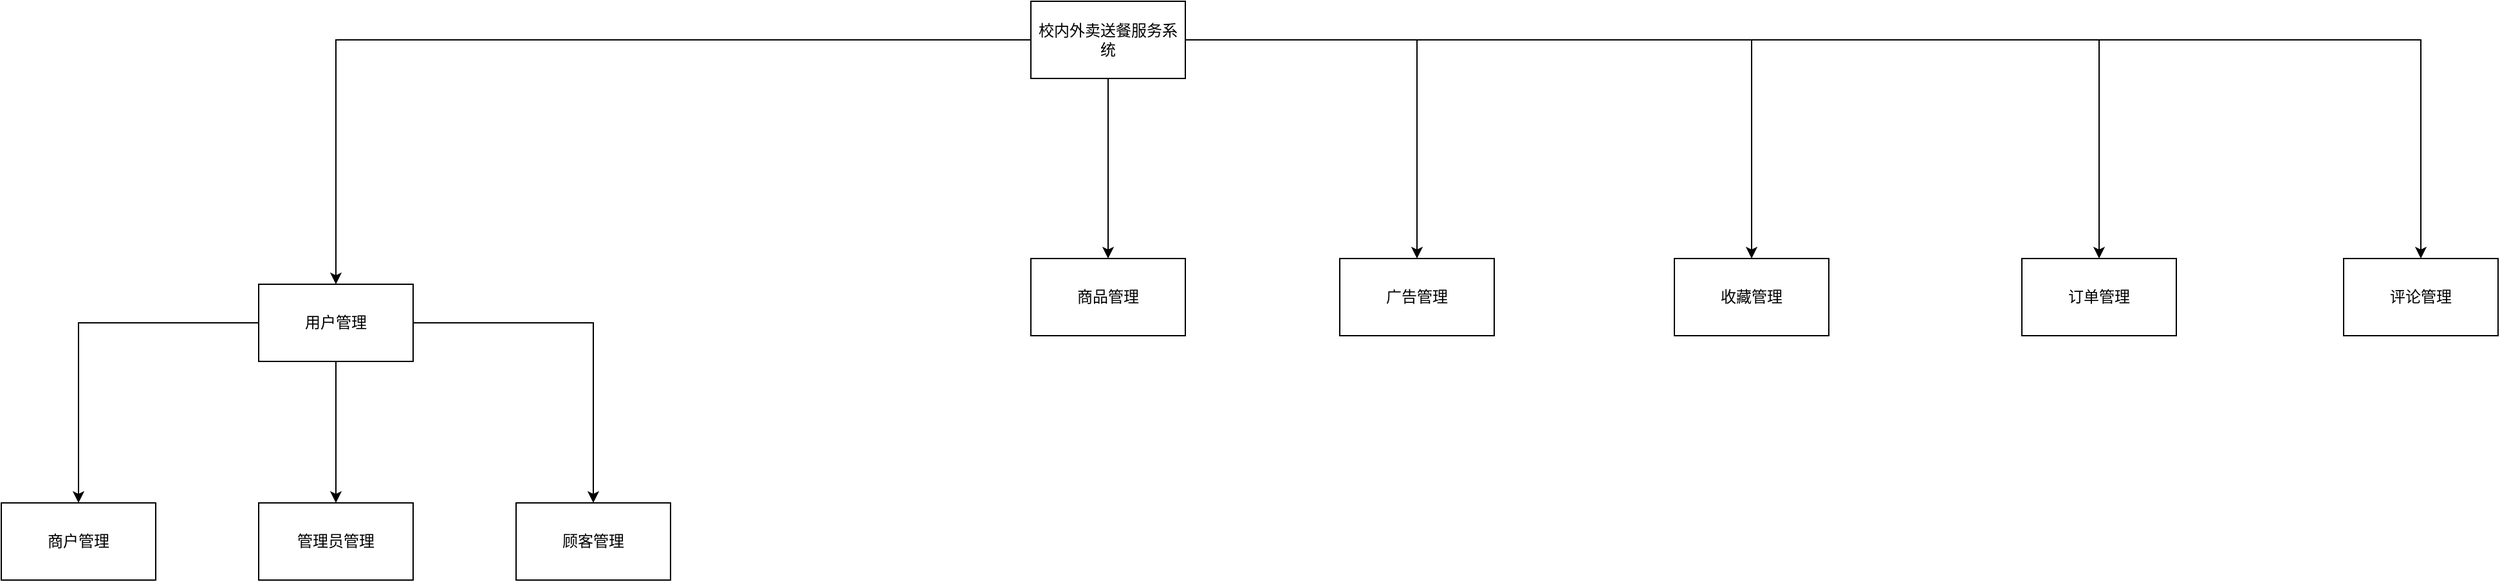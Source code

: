 <mxfile version="22.1.17" type="github">
  <diagram name="功能模块图" id="UFNNuf7H4DtbvUk9X_Pl">
    <mxGraphModel dx="2854" dy="1154" grid="1" gridSize="10" guides="1" tooltips="1" connect="1" arrows="1" fold="1" page="1" pageScale="1" pageWidth="850" pageHeight="1100" math="0" shadow="0">
      <root>
        <mxCell id="0" />
        <mxCell id="1" parent="0" />
        <mxCell id="dTfk0oyw1fVU7MO5Swph-3" value="" style="edgeStyle=orthogonalEdgeStyle;rounded=0;orthogonalLoop=1;jettySize=auto;html=1;" parent="1" source="dTfk0oyw1fVU7MO5Swph-1" target="dTfk0oyw1fVU7MO5Swph-2" edge="1">
          <mxGeometry relative="1" as="geometry" />
        </mxCell>
        <mxCell id="bxX21ySd8l-AX6qWNf9H-4" value="" style="edgeStyle=orthogonalEdgeStyle;rounded=0;orthogonalLoop=1;jettySize=auto;html=1;" parent="1" source="dTfk0oyw1fVU7MO5Swph-1" target="bxX21ySd8l-AX6qWNf9H-3" edge="1">
          <mxGeometry relative="1" as="geometry" />
        </mxCell>
        <mxCell id="bxX21ySd8l-AX6qWNf9H-6" value="" style="edgeStyle=orthogonalEdgeStyle;rounded=0;orthogonalLoop=1;jettySize=auto;html=1;" parent="1" source="dTfk0oyw1fVU7MO5Swph-1" target="bxX21ySd8l-AX6qWNf9H-5" edge="1">
          <mxGeometry relative="1" as="geometry" />
        </mxCell>
        <mxCell id="bxX21ySd8l-AX6qWNf9H-8" value="" style="edgeStyle=orthogonalEdgeStyle;rounded=0;orthogonalLoop=1;jettySize=auto;html=1;" parent="1" source="dTfk0oyw1fVU7MO5Swph-1" target="bxX21ySd8l-AX6qWNf9H-7" edge="1">
          <mxGeometry relative="1" as="geometry" />
        </mxCell>
        <mxCell id="bxX21ySd8l-AX6qWNf9H-10" value="" style="edgeStyle=orthogonalEdgeStyle;rounded=0;orthogonalLoop=1;jettySize=auto;html=1;" parent="1" source="dTfk0oyw1fVU7MO5Swph-1" target="bxX21ySd8l-AX6qWNf9H-9" edge="1">
          <mxGeometry relative="1" as="geometry" />
        </mxCell>
        <mxCell id="bxX21ySd8l-AX6qWNf9H-12" style="edgeStyle=orthogonalEdgeStyle;rounded=0;orthogonalLoop=1;jettySize=auto;html=1;entryX=0.5;entryY=0;entryDx=0;entryDy=0;" parent="1" source="dTfk0oyw1fVU7MO5Swph-1" target="bxX21ySd8l-AX6qWNf9H-11" edge="1">
          <mxGeometry relative="1" as="geometry" />
        </mxCell>
        <mxCell id="dTfk0oyw1fVU7MO5Swph-1" value="校内外卖送餐服务系统" style="rounded=0;whiteSpace=wrap;html=1;" parent="1" vertex="1">
          <mxGeometry x="410" y="180" width="120" height="60" as="geometry" />
        </mxCell>
        <mxCell id="bxX21ySd8l-AX6qWNf9H-14" value="" style="edgeStyle=orthogonalEdgeStyle;rounded=0;orthogonalLoop=1;jettySize=auto;html=1;" parent="1" source="dTfk0oyw1fVU7MO5Swph-2" target="bxX21ySd8l-AX6qWNf9H-13" edge="1">
          <mxGeometry relative="1" as="geometry" />
        </mxCell>
        <mxCell id="bxX21ySd8l-AX6qWNf9H-17" style="edgeStyle=orthogonalEdgeStyle;rounded=0;orthogonalLoop=1;jettySize=auto;html=1;entryX=0.5;entryY=0;entryDx=0;entryDy=0;" parent="1" source="dTfk0oyw1fVU7MO5Swph-2" target="bxX21ySd8l-AX6qWNf9H-15" edge="1">
          <mxGeometry relative="1" as="geometry" />
        </mxCell>
        <mxCell id="M4QG7kPBMcI73K4Nj3vA-2" value="" style="edgeStyle=orthogonalEdgeStyle;rounded=0;orthogonalLoop=1;jettySize=auto;html=1;" edge="1" parent="1" source="dTfk0oyw1fVU7MO5Swph-2" target="M4QG7kPBMcI73K4Nj3vA-1">
          <mxGeometry relative="1" as="geometry" />
        </mxCell>
        <mxCell id="dTfk0oyw1fVU7MO5Swph-2" value="用户管理" style="rounded=0;whiteSpace=wrap;html=1;" parent="1" vertex="1">
          <mxGeometry x="-190" y="400" width="120" height="60" as="geometry" />
        </mxCell>
        <mxCell id="bxX21ySd8l-AX6qWNf9H-3" value="商品管理" style="whiteSpace=wrap;html=1;rounded=0;" parent="1" vertex="1">
          <mxGeometry x="410" y="380" width="120" height="60" as="geometry" />
        </mxCell>
        <mxCell id="bxX21ySd8l-AX6qWNf9H-5" value="广告管理" style="whiteSpace=wrap;html=1;rounded=0;" parent="1" vertex="1">
          <mxGeometry x="650" y="380" width="120" height="60" as="geometry" />
        </mxCell>
        <mxCell id="bxX21ySd8l-AX6qWNf9H-7" value="订单管理" style="whiteSpace=wrap;html=1;rounded=0;" parent="1" vertex="1">
          <mxGeometry x="1180" y="380" width="120" height="60" as="geometry" />
        </mxCell>
        <mxCell id="bxX21ySd8l-AX6qWNf9H-9" value="收藏管理" style="whiteSpace=wrap;html=1;rounded=0;" parent="1" vertex="1">
          <mxGeometry x="910" y="380" width="120" height="60" as="geometry" />
        </mxCell>
        <mxCell id="bxX21ySd8l-AX6qWNf9H-11" value="评论管理" style="rounded=0;whiteSpace=wrap;html=1;" parent="1" vertex="1">
          <mxGeometry x="1430" y="380" width="120" height="60" as="geometry" />
        </mxCell>
        <mxCell id="bxX21ySd8l-AX6qWNf9H-13" value="商户管理" style="whiteSpace=wrap;html=1;rounded=0;" parent="1" vertex="1">
          <mxGeometry x="-390" y="570" width="120" height="60" as="geometry" />
        </mxCell>
        <mxCell id="bxX21ySd8l-AX6qWNf9H-15" value="顾客管理" style="whiteSpace=wrap;html=1;rounded=0;" parent="1" vertex="1">
          <mxGeometry x="10" y="570" width="120" height="60" as="geometry" />
        </mxCell>
        <mxCell id="M4QG7kPBMcI73K4Nj3vA-1" value="管理员管理" style="whiteSpace=wrap;html=1;rounded=0;" vertex="1" parent="1">
          <mxGeometry x="-190" y="570" width="120" height="60" as="geometry" />
        </mxCell>
      </root>
    </mxGraphModel>
  </diagram>
</mxfile>
